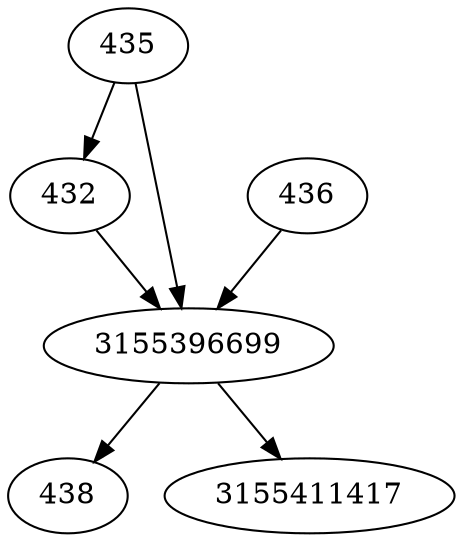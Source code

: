 strict digraph  {
432;
435;
436;
438;
3155411417;
3155396699;
432 -> 3155396699;
435 -> 3155396699;
435 -> 432;
436 -> 3155396699;
3155396699 -> 3155411417;
3155396699 -> 438;
}
